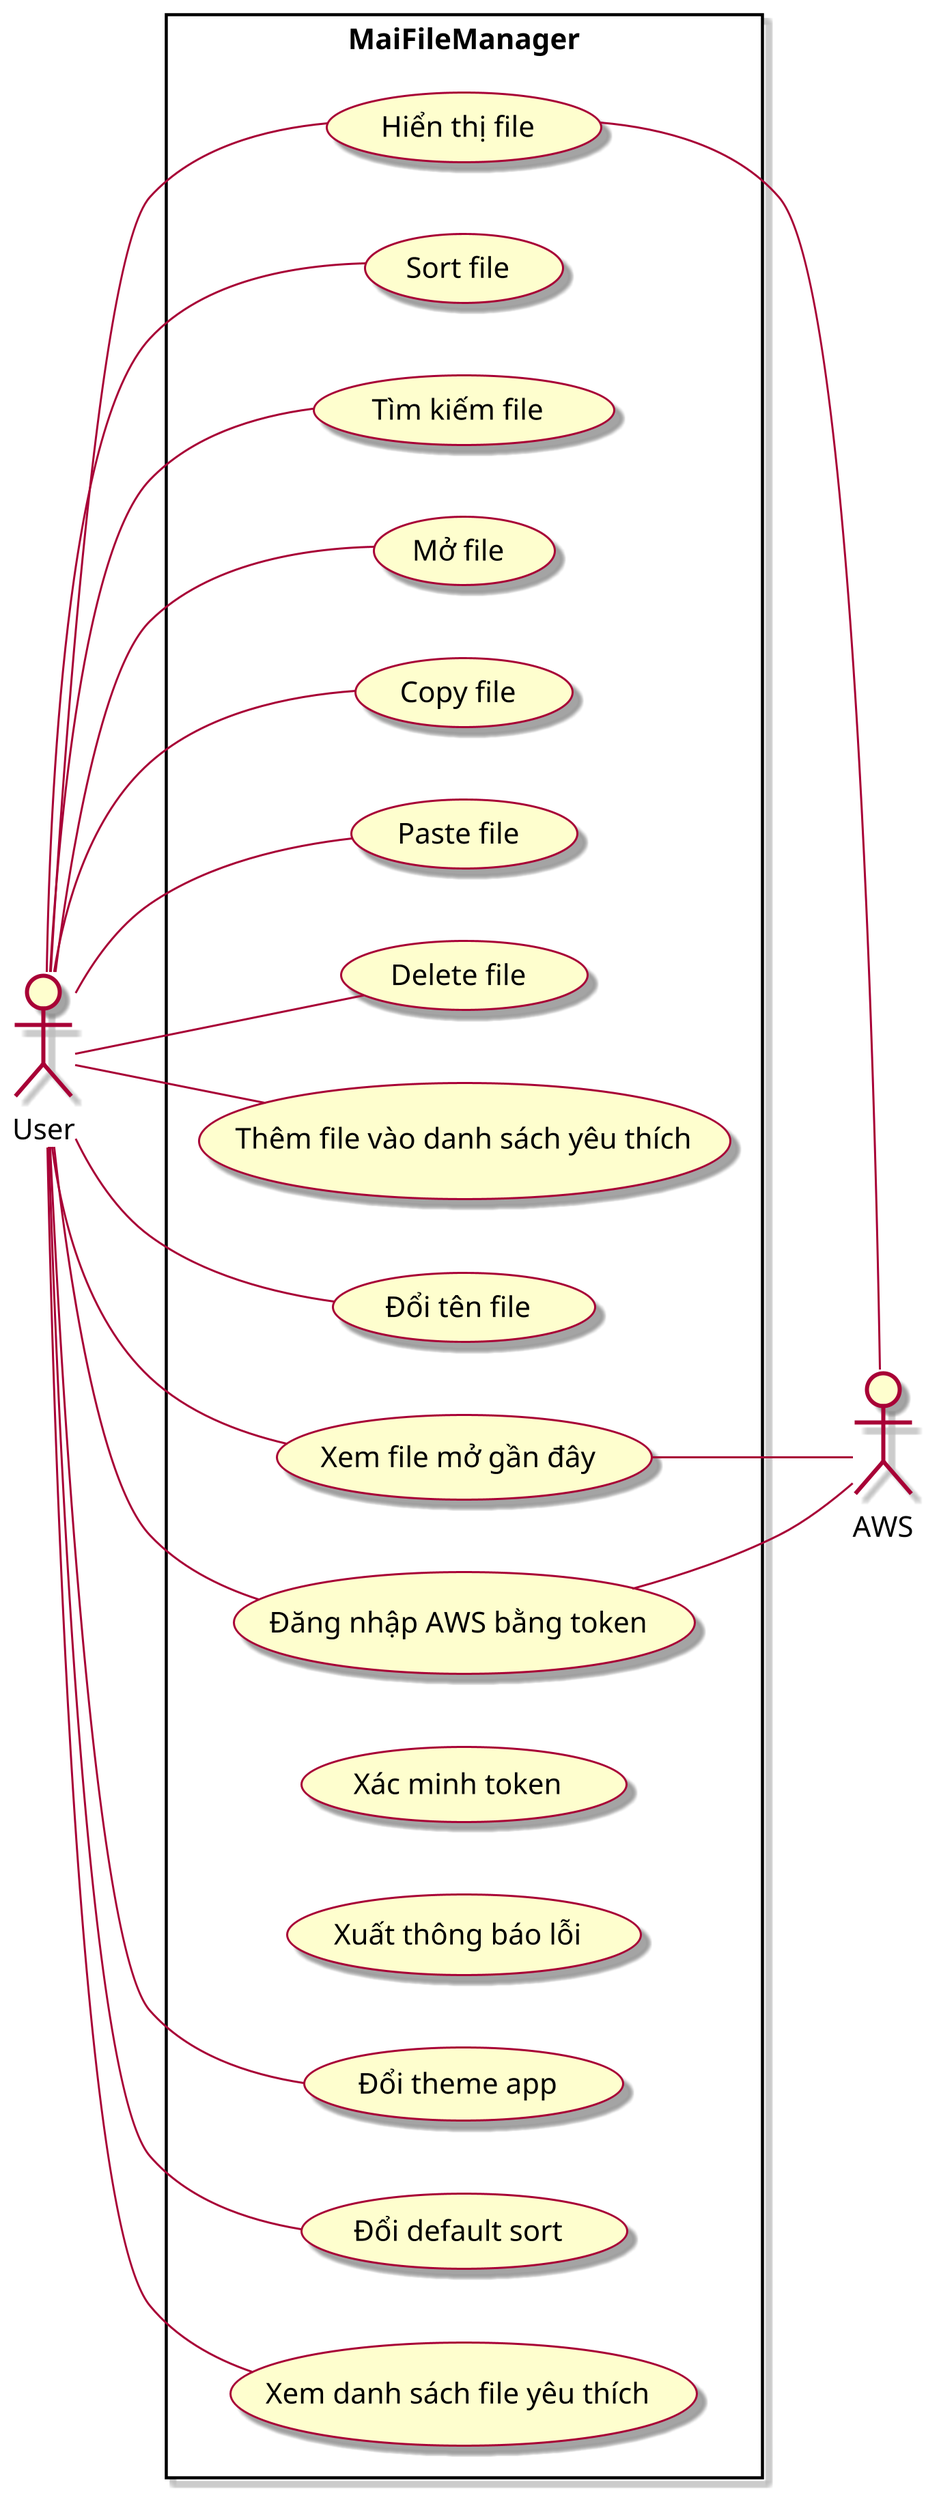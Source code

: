 @startuml MaiFileManager
skin rose
scale 3

left to right direction

actor AWS as aws
actor User as user

rectangle "MaiFileManager" {
    usecase (Hiển thị file) as show
    usecase (Sort file) as sort
    usecase (Tìm kiếm file) as search
    usecase (Mở file) as open
    usecase (Copy file) as copy
    usecase (Paste file) as paste
    usecase (Delete file) as delete
    usecase (Thêm file vào danh sách yêu thích) as favorite
    usecase (Đổi tên file) as rename
    usecase (Xem file mở gần đây) as recent
    usecase (Đăng nhập AWS bằng token) as login
    usecase (Xác minh token) as verify
    usecase (Xuất thông báo lỗi) as error
    usecase (Đổi theme app) as ct
    usecase (Đổi default sort) as defSort
    usecase (Xem danh sách file yêu thích) as favList
}

show -- aws
recent -- aws
login -- aws

' login -- verify
' login -- error

user -- show
user -- sort
user -- search
user -- open
user -- copy
user -- paste
user -- delete
user -- favorite
user -- rename
user -- recent
user -- login
user -- ct
user -- defSort
user -- favList

@enduml